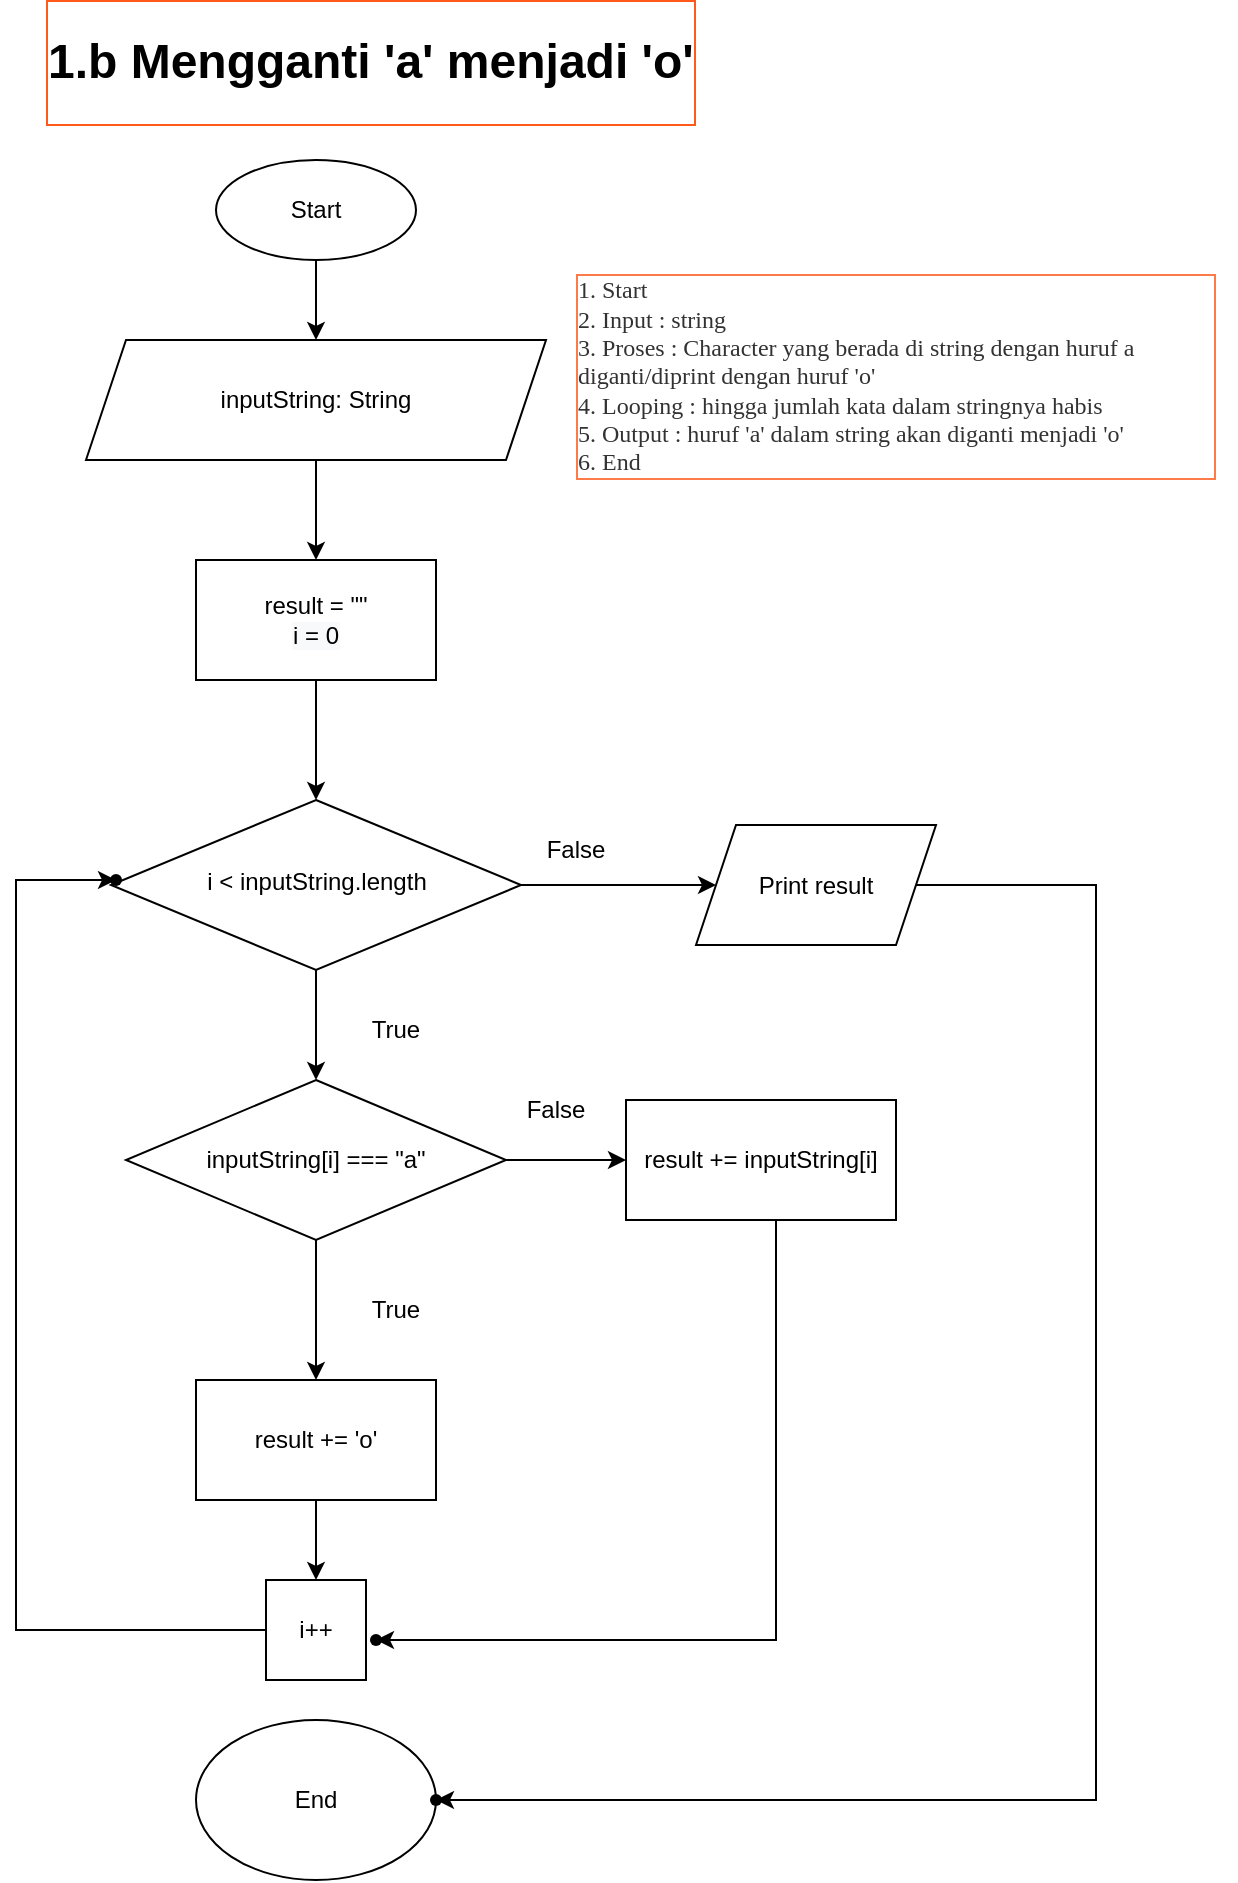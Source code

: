 <mxfile version="20.5.1" type="device"><diagram id="FXwS4fPBKN7pm1Ka7Gte" name="Page-1"><mxGraphModel dx="868" dy="482" grid="1" gridSize="10" guides="1" tooltips="1" connect="1" arrows="1" fold="1" page="1" pageScale="1" pageWidth="827" pageHeight="1169" math="0" shadow="0"><root><mxCell id="0"/><mxCell id="1" parent="0"/><mxCell id="JmbK7aSeWzoCWI14HX9--45" value="1. Start&lt;br&gt;2. Input : string&lt;br&gt;3. Proses : Character yang berada di string dengan huruf a diganti/diprint dengan huruf 'o'&lt;br&gt;4. Looping : hingga jumlah kata dalam stringnya habis&lt;br&gt;5. Output : huruf 'a' dalam string akan diganti menjadi 'o'&lt;br&gt;6. End&amp;nbsp;" style="text;strokeColor=none;fillColor=none;align=left;verticalAlign=middle;rounded=0;labelBackgroundColor=default;whiteSpace=wrap;html=1;labelBorderColor=#FF591C;spacingTop=1;spacing=12;spacingBottom=5;spacingLeft=-2;textOpacity=80;fontFamily=mulish;" vertex="1" parent="1"><mxGeometry x="310" y="170" width="340" height="200" as="geometry"/></mxCell><mxCell id="JmbK7aSeWzoCWI14HX9--48" value="&lt;h1&gt;1.b Mengganti 'a' menjadi 'o'&lt;/h1&gt;" style="text;html=1;strokeColor=none;fillColor=none;spacing=5;spacingTop=-20;whiteSpace=wrap;overflow=hidden;rounded=0;labelBackgroundColor=default;labelBorderColor=#FF591C;" vertex="1" parent="1"><mxGeometry x="50" y="90" width="386" height="60" as="geometry"/></mxCell><mxCell id="JmbK7aSeWzoCWI14HX9--50" value="" style="rounded=0;html=1;jettySize=auto;orthogonalLoop=1;fontSize=11;endArrow=classic;endFill=1;endSize=8;strokeWidth=1;shadow=0;labelBackgroundColor=none;edgeStyle=orthogonalEdgeStyle;" edge="1" parent="1" target="JmbK7aSeWzoCWI14HX9--53"><mxGeometry relative="1" as="geometry"><mxPoint x="177.5" y="490" as="sourcePoint"/></mxGeometry></mxCell><mxCell id="JmbK7aSeWzoCWI14HX9--99" value="" style="edgeStyle=orthogonalEdgeStyle;rounded=0;orthogonalLoop=1;jettySize=auto;html=1;endArrow=classic;endFill=1;" edge="1" parent="1" source="JmbK7aSeWzoCWI14HX9--53" target="JmbK7aSeWzoCWI14HX9--84"><mxGeometry relative="1" as="geometry"/></mxCell><mxCell id="JmbK7aSeWzoCWI14HX9--107" value="" style="edgeStyle=orthogonalEdgeStyle;rounded=0;orthogonalLoop=1;jettySize=auto;html=1;endArrow=classic;endFill=1;" edge="1" parent="1" source="JmbK7aSeWzoCWI14HX9--53" target="JmbK7aSeWzoCWI14HX9--106"><mxGeometry relative="1" as="geometry"/></mxCell><mxCell id="JmbK7aSeWzoCWI14HX9--53" value="i &amp;lt; inputString.length" style="rhombus;whiteSpace=wrap;html=1;shadow=0;fontFamily=Helvetica;fontSize=12;align=center;strokeWidth=1;spacing=6;spacingTop=-4;" vertex="1" parent="1"><mxGeometry x="87.5" y="480" width="205" height="85" as="geometry"/></mxCell><mxCell id="JmbK7aSeWzoCWI14HX9--56" value="" style="edgeStyle=orthogonalEdgeStyle;rounded=0;orthogonalLoop=1;jettySize=auto;html=1;endArrow=classic;endFill=1;" edge="1" parent="1" source="JmbK7aSeWzoCWI14HX9--57" target="JmbK7aSeWzoCWI14HX9--60"><mxGeometry relative="1" as="geometry"/></mxCell><mxCell id="JmbK7aSeWzoCWI14HX9--57" value="Start" style="ellipse;whiteSpace=wrap;html=1;" vertex="1" parent="1"><mxGeometry x="140" y="160" width="100" height="50" as="geometry"/></mxCell><mxCell id="JmbK7aSeWzoCWI14HX9--82" value="" style="edgeStyle=orthogonalEdgeStyle;rounded=0;orthogonalLoop=1;jettySize=auto;html=1;endArrow=classic;endFill=1;exitX=0.5;exitY=1;exitDx=0;exitDy=0;" edge="1" parent="1" source="JmbK7aSeWzoCWI14HX9--79" target="JmbK7aSeWzoCWI14HX9--53"><mxGeometry relative="1" as="geometry"><mxPoint x="200.1" y="440" as="sourcePoint"/></mxGeometry></mxCell><mxCell id="JmbK7aSeWzoCWI14HX9--80" value="" style="edgeStyle=orthogonalEdgeStyle;rounded=0;orthogonalLoop=1;jettySize=auto;html=1;endArrow=classic;endFill=1;" edge="1" parent="1" source="JmbK7aSeWzoCWI14HX9--60" target="JmbK7aSeWzoCWI14HX9--79"><mxGeometry relative="1" as="geometry"/></mxCell><mxCell id="JmbK7aSeWzoCWI14HX9--60" value="inputString: String" style="shape=parallelogram;perimeter=parallelogramPerimeter;whiteSpace=wrap;html=1;fixedSize=1;" vertex="1" parent="1"><mxGeometry x="75" y="250" width="230" height="60" as="geometry"/></mxCell><mxCell id="JmbK7aSeWzoCWI14HX9--79" value="result = &quot;&quot;&lt;br&gt;&lt;span style=&quot;background-color: rgb(248, 249, 250);&quot;&gt;i = 0&lt;/span&gt;" style="rounded=0;whiteSpace=wrap;html=1;labelBackgroundColor=default;labelBorderColor=none;" vertex="1" parent="1"><mxGeometry x="130" y="360" width="120" height="60" as="geometry"/></mxCell><mxCell id="JmbK7aSeWzoCWI14HX9--83" value="True" style="text;html=1;strokeColor=none;fillColor=none;align=center;verticalAlign=middle;whiteSpace=wrap;rounded=0;labelBackgroundColor=none;labelBorderColor=none;" vertex="1" parent="1"><mxGeometry x="200" y="580" width="60" height="30" as="geometry"/></mxCell><mxCell id="JmbK7aSeWzoCWI14HX9--98" value="" style="edgeStyle=orthogonalEdgeStyle;rounded=0;orthogonalLoop=1;jettySize=auto;html=1;endArrow=classic;endFill=1;" edge="1" parent="1" source="JmbK7aSeWzoCWI14HX9--84" target="JmbK7aSeWzoCWI14HX9--87"><mxGeometry relative="1" as="geometry"/></mxCell><mxCell id="JmbK7aSeWzoCWI14HX9--102" value="" style="edgeStyle=orthogonalEdgeStyle;rounded=0;orthogonalLoop=1;jettySize=auto;html=1;endArrow=classic;endFill=1;" edge="1" parent="1" source="JmbK7aSeWzoCWI14HX9--84" target="JmbK7aSeWzoCWI14HX9--90"><mxGeometry relative="1" as="geometry"/></mxCell><mxCell id="JmbK7aSeWzoCWI14HX9--84" value="inputString[i] === &quot;a&quot;" style="rhombus;whiteSpace=wrap;html=1;labelBackgroundColor=none;labelBorderColor=none;" vertex="1" parent="1"><mxGeometry x="95" y="620" width="190" height="80" as="geometry"/></mxCell><mxCell id="JmbK7aSeWzoCWI14HX9--85" value="True" style="text;html=1;strokeColor=none;fillColor=none;align=center;verticalAlign=middle;whiteSpace=wrap;rounded=0;labelBackgroundColor=none;labelBorderColor=none;" vertex="1" parent="1"><mxGeometry x="200" y="720" width="60" height="30" as="geometry"/></mxCell><mxCell id="JmbK7aSeWzoCWI14HX9--96" value="" style="edgeStyle=orthogonalEdgeStyle;rounded=0;orthogonalLoop=1;jettySize=auto;html=1;endArrow=classic;endFill=1;entryX=0.5;entryY=0;entryDx=0;entryDy=0;" edge="1" parent="1" source="JmbK7aSeWzoCWI14HX9--87" target="JmbK7aSeWzoCWI14HX9--92"><mxGeometry relative="1" as="geometry"/></mxCell><mxCell id="JmbK7aSeWzoCWI14HX9--87" value="result += 'o'" style="rounded=0;whiteSpace=wrap;html=1;labelBackgroundColor=none;labelBorderColor=none;" vertex="1" parent="1"><mxGeometry x="130" y="770" width="120" height="60" as="geometry"/></mxCell><mxCell id="JmbK7aSeWzoCWI14HX9--88" value="False" style="text;html=1;strokeColor=none;fillColor=none;align=center;verticalAlign=middle;whiteSpace=wrap;rounded=0;labelBackgroundColor=none;labelBorderColor=none;" vertex="1" parent="1"><mxGeometry x="280" y="620" width="60" height="30" as="geometry"/></mxCell><mxCell id="JmbK7aSeWzoCWI14HX9--89" value="False" style="text;html=1;strokeColor=none;fillColor=none;align=center;verticalAlign=middle;whiteSpace=wrap;rounded=0;labelBackgroundColor=none;labelBorderColor=none;" vertex="1" parent="1"><mxGeometry x="290" y="490" width="60" height="30" as="geometry"/></mxCell><mxCell id="JmbK7aSeWzoCWI14HX9--94" value="" style="edgeStyle=orthogonalEdgeStyle;rounded=0;orthogonalLoop=1;jettySize=auto;html=1;endArrow=classic;endFill=1;" edge="1" parent="1" source="JmbK7aSeWzoCWI14HX9--90" target="JmbK7aSeWzoCWI14HX9--93"><mxGeometry relative="1" as="geometry"><Array as="points"><mxPoint x="420" y="900"/></Array></mxGeometry></mxCell><mxCell id="JmbK7aSeWzoCWI14HX9--90" value="result += inputString[i]" style="rounded=0;whiteSpace=wrap;html=1;labelBackgroundColor=none;labelBorderColor=none;" vertex="1" parent="1"><mxGeometry x="345" y="630" width="135" height="60" as="geometry"/></mxCell><mxCell id="JmbK7aSeWzoCWI14HX9--105" value="" style="edgeStyle=orthogonalEdgeStyle;rounded=0;orthogonalLoop=1;jettySize=auto;html=1;endArrow=classic;endFill=1;" edge="1" parent="1" source="JmbK7aSeWzoCWI14HX9--92" target="JmbK7aSeWzoCWI14HX9--104"><mxGeometry relative="1" as="geometry"><Array as="points"><mxPoint x="40" y="895"/><mxPoint x="40" y="520"/></Array></mxGeometry></mxCell><mxCell id="JmbK7aSeWzoCWI14HX9--92" value="i++" style="whiteSpace=wrap;html=1;aspect=fixed;labelBackgroundColor=none;labelBorderColor=none;" vertex="1" parent="1"><mxGeometry x="165" y="870" width="50" height="50" as="geometry"/></mxCell><mxCell id="JmbK7aSeWzoCWI14HX9--93" value="" style="shape=waypoint;sketch=0;size=6;pointerEvents=1;points=[];fillColor=default;resizable=0;rotatable=0;perimeter=centerPerimeter;snapToPoint=1;rounded=0;labelBackgroundColor=none;labelBorderColor=none;" vertex="1" parent="1"><mxGeometry x="200" y="880" width="40" height="40" as="geometry"/></mxCell><mxCell id="JmbK7aSeWzoCWI14HX9--104" value="" style="shape=waypoint;sketch=0;size=6;pointerEvents=1;points=[];fillColor=default;resizable=0;rotatable=0;perimeter=centerPerimeter;snapToPoint=1;labelBackgroundColor=none;labelBorderColor=none;" vertex="1" parent="1"><mxGeometry x="70" y="500" width="40" height="40" as="geometry"/></mxCell><mxCell id="JmbK7aSeWzoCWI14HX9--110" value="" style="edgeStyle=orthogonalEdgeStyle;rounded=0;orthogonalLoop=1;jettySize=auto;html=1;endArrow=classic;endFill=1;" edge="1" parent="1" source="JmbK7aSeWzoCWI14HX9--106" target="JmbK7aSeWzoCWI14HX9--109"><mxGeometry relative="1" as="geometry"><Array as="points"><mxPoint x="580" y="523"/><mxPoint x="580" y="980"/></Array></mxGeometry></mxCell><mxCell id="JmbK7aSeWzoCWI14HX9--106" value="Print result" style="shape=parallelogram;perimeter=parallelogramPerimeter;whiteSpace=wrap;html=1;fixedSize=1;labelBackgroundColor=none;labelBorderColor=none;" vertex="1" parent="1"><mxGeometry x="380" y="492.5" width="120" height="60" as="geometry"/></mxCell><mxCell id="JmbK7aSeWzoCWI14HX9--108" value="End" style="ellipse;whiteSpace=wrap;html=1;labelBackgroundColor=none;labelBorderColor=none;" vertex="1" parent="1"><mxGeometry x="130" y="940" width="120" height="80" as="geometry"/></mxCell><mxCell id="JmbK7aSeWzoCWI14HX9--109" value="" style="shape=waypoint;sketch=0;size=6;pointerEvents=1;points=[];fillColor=default;resizable=0;rotatable=0;perimeter=centerPerimeter;snapToPoint=1;labelBackgroundColor=none;labelBorderColor=none;" vertex="1" parent="1"><mxGeometry x="230" y="960" width="40" height="40" as="geometry"/></mxCell></root></mxGraphModel></diagram></mxfile>